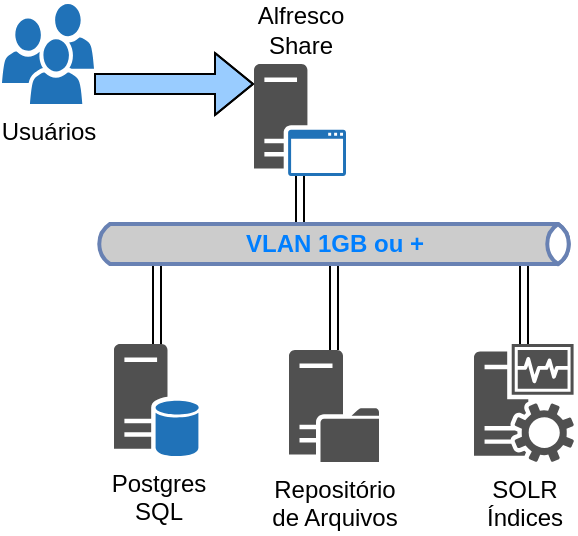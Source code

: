 <mxfile version="14.7.7" type="github">
  <diagram id="wPHxuI9zvd8CLwVnyd4w" name="Page-1">
    <mxGraphModel dx="611" dy="403" grid="1" gridSize="10" guides="1" tooltips="1" connect="1" arrows="1" fold="1" page="1" pageScale="1" pageWidth="827" pageHeight="1169" math="0" shadow="0">
      <root>
        <mxCell id="0" />
        <mxCell id="1" parent="0" />
        <mxCell id="IhjczCQ1PcFN0ZPHhStJ-1" value="Postgres&lt;br&gt;SQL" style="pointerEvents=1;shadow=0;dashed=0;html=1;strokeColor=none;fillColor=#505050;labelPosition=center;verticalLabelPosition=bottom;verticalAlign=top;outlineConnect=0;align=center;shape=mxgraph.office.servers.database_server_blue;" vertex="1" parent="1">
          <mxGeometry x="360" y="290" width="43" height="56" as="geometry" />
        </mxCell>
        <mxCell id="IhjczCQ1PcFN0ZPHhStJ-2" value="Alfresco &lt;br&gt;Share" style="pointerEvents=1;shadow=0;dashed=0;html=1;strokeColor=none;fillColor=#505050;labelPosition=center;verticalLabelPosition=top;verticalAlign=bottom;outlineConnect=0;align=center;shape=mxgraph.office.servers.application_server_blue;" vertex="1" parent="1">
          <mxGeometry x="430" y="150" width="46" height="56" as="geometry" />
        </mxCell>
        <mxCell id="IhjczCQ1PcFN0ZPHhStJ-25" style="edgeStyle=elbowEdgeStyle;shape=flexArrow;rounded=0;orthogonalLoop=1;jettySize=auto;html=1;elbow=vertical;labelBackgroundColor=#007FFF;fillColor=#99CCFF;" edge="1" parent="1" source="IhjczCQ1PcFN0ZPHhStJ-3" target="IhjczCQ1PcFN0ZPHhStJ-2">
          <mxGeometry relative="1" as="geometry" />
        </mxCell>
        <mxCell id="IhjczCQ1PcFN0ZPHhStJ-3" value="Usuários" style="pointerEvents=1;shadow=0;dashed=0;html=1;strokeColor=none;labelPosition=center;verticalLabelPosition=bottom;verticalAlign=top;outlineConnect=0;align=center;shape=mxgraph.office.users.users;fillColor=#2072B8;" vertex="1" parent="1">
          <mxGeometry x="304" y="120" width="46" height="50" as="geometry" />
        </mxCell>
        <mxCell id="IhjczCQ1PcFN0ZPHhStJ-4" value="Repositório&lt;br&gt;de Arquivos" style="pointerEvents=1;shadow=0;dashed=0;html=1;strokeColor=none;fillColor=#505050;labelPosition=center;verticalLabelPosition=bottom;verticalAlign=top;outlineConnect=0;align=center;shape=mxgraph.office.servers.file_server;" vertex="1" parent="1">
          <mxGeometry x="447.5" y="293" width="45" height="56" as="geometry" />
        </mxCell>
        <mxCell id="IhjczCQ1PcFN0ZPHhStJ-7" value="SOLR&lt;br&gt;Índices" style="pointerEvents=1;shadow=0;dashed=0;html=1;strokeColor=none;fillColor=#505050;labelPosition=center;verticalLabelPosition=bottom;verticalAlign=top;outlineConnect=0;align=center;shape=mxgraph.office.servers.monitoring_sql_reporting_services;" vertex="1" parent="1">
          <mxGeometry x="540" y="290" width="50" height="59" as="geometry" />
        </mxCell>
        <mxCell id="IhjczCQ1PcFN0ZPHhStJ-21" style="shape=link;rounded=0;orthogonalLoop=1;jettySize=auto;html=1;edgeStyle=elbowEdgeStyle;" edge="1" parent="1" source="IhjczCQ1PcFN0ZPHhStJ-8" target="IhjczCQ1PcFN0ZPHhStJ-1">
          <mxGeometry relative="1" as="geometry" />
        </mxCell>
        <mxCell id="IhjczCQ1PcFN0ZPHhStJ-22" style="edgeStyle=elbowEdgeStyle;shape=link;rounded=0;orthogonalLoop=1;jettySize=auto;html=1;" edge="1" parent="1" source="IhjczCQ1PcFN0ZPHhStJ-8" target="IhjczCQ1PcFN0ZPHhStJ-4">
          <mxGeometry relative="1" as="geometry" />
        </mxCell>
        <mxCell id="IhjczCQ1PcFN0ZPHhStJ-23" style="edgeStyle=elbowEdgeStyle;shape=link;rounded=0;orthogonalLoop=1;jettySize=auto;html=1;" edge="1" parent="1" source="IhjczCQ1PcFN0ZPHhStJ-8" target="IhjczCQ1PcFN0ZPHhStJ-7">
          <mxGeometry relative="1" as="geometry" />
        </mxCell>
        <mxCell id="IhjczCQ1PcFN0ZPHhStJ-24" style="edgeStyle=elbowEdgeStyle;shape=link;rounded=0;orthogonalLoop=1;jettySize=auto;html=1;" edge="1" parent="1" source="IhjczCQ1PcFN0ZPHhStJ-8" target="IhjczCQ1PcFN0ZPHhStJ-2">
          <mxGeometry relative="1" as="geometry" />
        </mxCell>
        <mxCell id="IhjczCQ1PcFN0ZPHhStJ-8" value="VLAN 1GB ou +" style="html=1;outlineConnect=0;fillColor=#CCCCCC;strokeColor=#6881B3;gradientColor=none;gradientDirection=north;strokeWidth=2;shape=mxgraph.networks.bus;gradientColor=none;gradientDirection=north;perimeter=backbonePerimeter;backboneSize=20;fontColor=#007FFF;fontStyle=1" vertex="1" parent="1">
          <mxGeometry x="350" y="230" width="240" height="20" as="geometry" />
        </mxCell>
      </root>
    </mxGraphModel>
  </diagram>
</mxfile>
